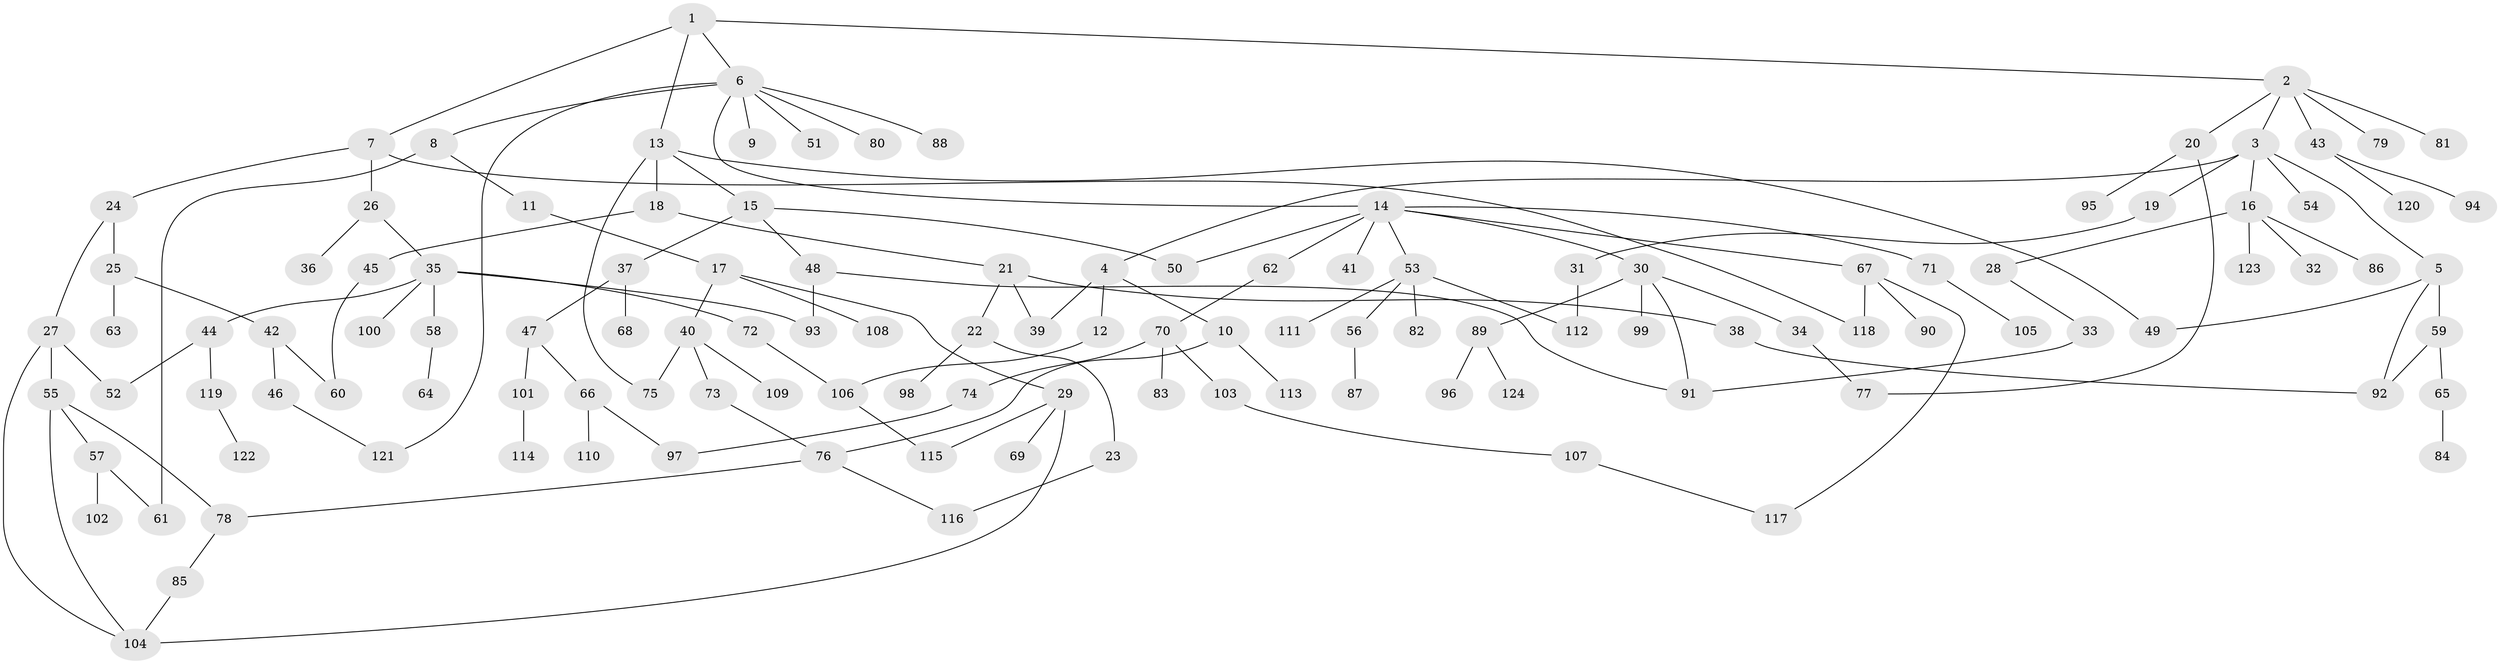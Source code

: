 // coarse degree distribution, {10: 0.011494252873563218, 5: 0.05747126436781609, 9: 0.011494252873563218, 4: 0.11494252873563218, 3: 0.12643678160919541, 1: 0.3448275862068966, 8: 0.011494252873563218, 6: 0.011494252873563218, 2: 0.2988505747126437, 7: 0.011494252873563218}
// Generated by graph-tools (version 1.1) at 2025/41/03/06/25 10:41:25]
// undirected, 124 vertices, 149 edges
graph export_dot {
graph [start="1"]
  node [color=gray90,style=filled];
  1;
  2;
  3;
  4;
  5;
  6;
  7;
  8;
  9;
  10;
  11;
  12;
  13;
  14;
  15;
  16;
  17;
  18;
  19;
  20;
  21;
  22;
  23;
  24;
  25;
  26;
  27;
  28;
  29;
  30;
  31;
  32;
  33;
  34;
  35;
  36;
  37;
  38;
  39;
  40;
  41;
  42;
  43;
  44;
  45;
  46;
  47;
  48;
  49;
  50;
  51;
  52;
  53;
  54;
  55;
  56;
  57;
  58;
  59;
  60;
  61;
  62;
  63;
  64;
  65;
  66;
  67;
  68;
  69;
  70;
  71;
  72;
  73;
  74;
  75;
  76;
  77;
  78;
  79;
  80;
  81;
  82;
  83;
  84;
  85;
  86;
  87;
  88;
  89;
  90;
  91;
  92;
  93;
  94;
  95;
  96;
  97;
  98;
  99;
  100;
  101;
  102;
  103;
  104;
  105;
  106;
  107;
  108;
  109;
  110;
  111;
  112;
  113;
  114;
  115;
  116;
  117;
  118;
  119;
  120;
  121;
  122;
  123;
  124;
  1 -- 2;
  1 -- 6;
  1 -- 7;
  1 -- 13;
  2 -- 3;
  2 -- 20;
  2 -- 43;
  2 -- 79;
  2 -- 81;
  3 -- 4;
  3 -- 5;
  3 -- 16;
  3 -- 19;
  3 -- 54;
  4 -- 10;
  4 -- 12;
  4 -- 39;
  5 -- 49;
  5 -- 59;
  5 -- 92;
  6 -- 8;
  6 -- 9;
  6 -- 14;
  6 -- 51;
  6 -- 80;
  6 -- 88;
  6 -- 121;
  7 -- 24;
  7 -- 26;
  7 -- 118;
  8 -- 11;
  8 -- 61;
  10 -- 76;
  10 -- 113;
  11 -- 17;
  12 -- 106;
  13 -- 15;
  13 -- 18;
  13 -- 49;
  13 -- 75;
  14 -- 30;
  14 -- 41;
  14 -- 53;
  14 -- 62;
  14 -- 67;
  14 -- 71;
  14 -- 50;
  15 -- 37;
  15 -- 48;
  15 -- 50;
  16 -- 28;
  16 -- 32;
  16 -- 86;
  16 -- 123;
  17 -- 29;
  17 -- 40;
  17 -- 108;
  18 -- 21;
  18 -- 45;
  19 -- 31;
  20 -- 77;
  20 -- 95;
  21 -- 22;
  21 -- 38;
  21 -- 39;
  22 -- 23;
  22 -- 98;
  23 -- 116;
  24 -- 25;
  24 -- 27;
  25 -- 42;
  25 -- 63;
  26 -- 35;
  26 -- 36;
  27 -- 55;
  27 -- 104;
  27 -- 52;
  28 -- 33;
  29 -- 69;
  29 -- 115;
  29 -- 104;
  30 -- 34;
  30 -- 89;
  30 -- 99;
  30 -- 91;
  31 -- 112;
  33 -- 91;
  34 -- 77;
  35 -- 44;
  35 -- 58;
  35 -- 72;
  35 -- 100;
  35 -- 93;
  37 -- 47;
  37 -- 68;
  38 -- 92;
  40 -- 73;
  40 -- 75;
  40 -- 109;
  42 -- 46;
  42 -- 60;
  43 -- 94;
  43 -- 120;
  44 -- 52;
  44 -- 119;
  45 -- 60;
  46 -- 121;
  47 -- 66;
  47 -- 101;
  48 -- 91;
  48 -- 93;
  53 -- 56;
  53 -- 82;
  53 -- 111;
  53 -- 112;
  55 -- 57;
  55 -- 104;
  55 -- 78;
  56 -- 87;
  57 -- 102;
  57 -- 61;
  58 -- 64;
  59 -- 65;
  59 -- 92;
  62 -- 70;
  65 -- 84;
  66 -- 97;
  66 -- 110;
  67 -- 90;
  67 -- 117;
  67 -- 118;
  70 -- 74;
  70 -- 83;
  70 -- 103;
  71 -- 105;
  72 -- 106;
  73 -- 76;
  74 -- 97;
  76 -- 78;
  76 -- 116;
  78 -- 85;
  85 -- 104;
  89 -- 96;
  89 -- 124;
  101 -- 114;
  103 -- 107;
  106 -- 115;
  107 -- 117;
  119 -- 122;
}
